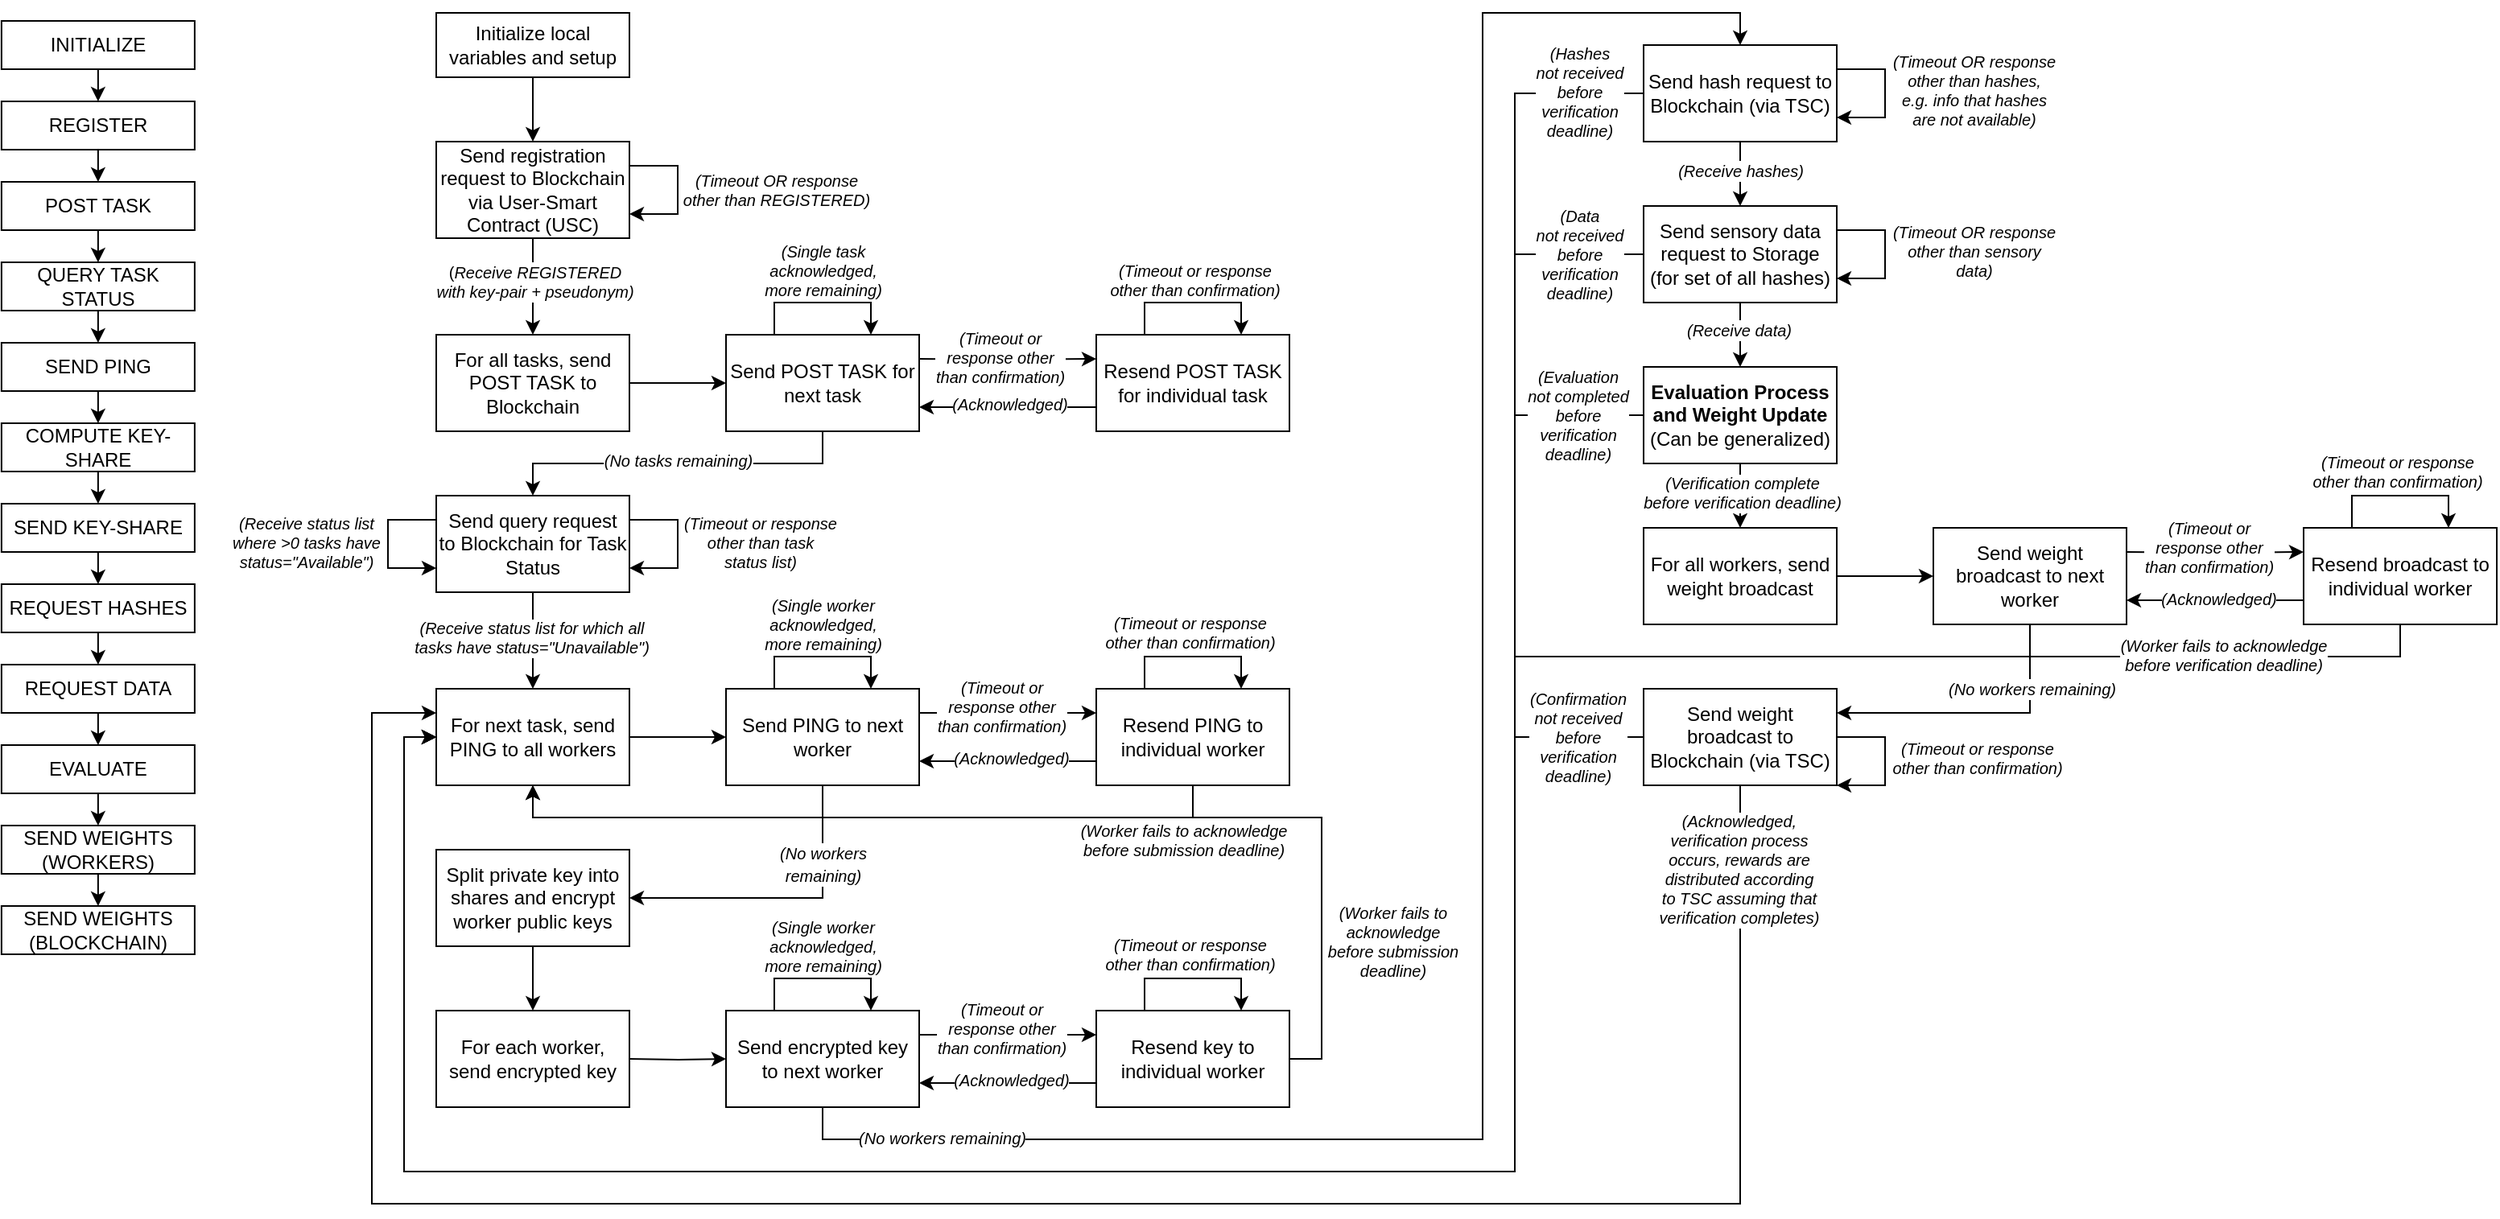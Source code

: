 <mxfile version="23.1.3" type="device">
  <diagram name="Page-1" id="OSj4ofIRMlWWjkcrT2lz">
    <mxGraphModel dx="1366" dy="710" grid="1" gridSize="10" guides="1" tooltips="1" connect="1" arrows="1" fold="1" page="1" pageScale="1" pageWidth="850" pageHeight="1100" math="0" shadow="0">
      <root>
        <mxCell id="0" />
        <mxCell id="1" parent="0" />
        <mxCell id="ZItJcLic4sxObj78y93I-1" value="" style="edgeStyle=orthogonalEdgeStyle;rounded=0;orthogonalLoop=1;jettySize=auto;html=1;" edge="1" parent="1" source="ZItJcLic4sxObj78y93I-2" target="ZItJcLic4sxObj78y93I-5">
          <mxGeometry relative="1" as="geometry" />
        </mxCell>
        <mxCell id="ZItJcLic4sxObj78y93I-2" value="Initialize local variables and setup" style="rounded=0;whiteSpace=wrap;html=1;" vertex="1" parent="1">
          <mxGeometry x="390" y="20" width="120" height="40" as="geometry" />
        </mxCell>
        <mxCell id="ZItJcLic4sxObj78y93I-3" value="" style="edgeStyle=orthogonalEdgeStyle;rounded=0;orthogonalLoop=1;jettySize=auto;html=1;" edge="1" parent="1" source="ZItJcLic4sxObj78y93I-5">
          <mxGeometry relative="1" as="geometry">
            <mxPoint x="450" y="220" as="targetPoint" />
          </mxGeometry>
        </mxCell>
        <mxCell id="ZItJcLic4sxObj78y93I-4" value="&lt;div&gt;&lt;font style=&quot;font-size: 10px;&quot;&gt;(&lt;i&gt;Receive REGISTERED&lt;br&gt;&lt;/i&gt;&lt;/font&gt;&lt;/div&gt;&lt;div style=&quot;font-size: 10px;&quot;&gt;&lt;font style=&quot;font-size: 10px;&quot;&gt;&lt;i&gt;with key-pair + pseudonym)&lt;/i&gt;&lt;/font&gt;&lt;/div&gt;" style="edgeLabel;html=1;align=center;verticalAlign=middle;resizable=0;points=[];" vertex="1" connectable="0" parent="ZItJcLic4sxObj78y93I-3">
          <mxGeometry x="0.15" y="-1" relative="1" as="geometry">
            <mxPoint x="1" y="-8" as="offset" />
          </mxGeometry>
        </mxCell>
        <mxCell id="ZItJcLic4sxObj78y93I-5" value="Send registration request to Blockchain via User-Smart Contract (USC)" style="rounded=0;whiteSpace=wrap;html=1;" vertex="1" parent="1">
          <mxGeometry x="390" y="100" width="120" height="60" as="geometry" />
        </mxCell>
        <mxCell id="ZItJcLic4sxObj78y93I-6" style="edgeStyle=orthogonalEdgeStyle;rounded=0;orthogonalLoop=1;jettySize=auto;html=1;exitX=1;exitY=0.25;exitDx=0;exitDy=0;entryX=1;entryY=0.75;entryDx=0;entryDy=0;" edge="1" parent="1" source="ZItJcLic4sxObj78y93I-5" target="ZItJcLic4sxObj78y93I-5">
          <mxGeometry relative="1" as="geometry">
            <Array as="points">
              <mxPoint x="540" y="115" />
              <mxPoint x="540" y="145" />
            </Array>
          </mxGeometry>
        </mxCell>
        <mxCell id="ZItJcLic4sxObj78y93I-7" value="&lt;div style=&quot;font-size: 10px;&quot;&gt;&lt;font style=&quot;font-size: 10px;&quot;&gt;&lt;i&gt;(Timeout OR response &lt;br&gt;&lt;/i&gt;&lt;/font&gt;&lt;/div&gt;&lt;div style=&quot;font-size: 10px;&quot;&gt;&lt;font style=&quot;font-size: 10px;&quot;&gt;&lt;i&gt;other than REGISTERED)&lt;br&gt;&lt;/i&gt;&lt;/font&gt;&lt;/div&gt;" style="edgeLabel;html=1;align=center;verticalAlign=middle;resizable=0;points=[];" vertex="1" connectable="0" parent="ZItJcLic4sxObj78y93I-6">
          <mxGeometry x="-0.011" y="1" relative="1" as="geometry">
            <mxPoint x="60" as="offset" />
          </mxGeometry>
        </mxCell>
        <mxCell id="ZItJcLic4sxObj78y93I-108" style="edgeStyle=orthogonalEdgeStyle;rounded=0;orthogonalLoop=1;jettySize=auto;html=1;exitX=1;exitY=0.5;exitDx=0;exitDy=0;entryX=0;entryY=0.5;entryDx=0;entryDy=0;" edge="1" parent="1" source="ZItJcLic4sxObj78y93I-8" target="ZItJcLic4sxObj78y93I-105">
          <mxGeometry relative="1" as="geometry" />
        </mxCell>
        <mxCell id="ZItJcLic4sxObj78y93I-8" value="For all tasks, send POST TASK to Blockchain" style="rounded=0;whiteSpace=wrap;html=1;" vertex="1" parent="1">
          <mxGeometry x="390" y="220" width="120" height="60" as="geometry" />
        </mxCell>
        <mxCell id="ZItJcLic4sxObj78y93I-34" style="edgeStyle=orthogonalEdgeStyle;rounded=0;orthogonalLoop=1;jettySize=auto;html=1;exitX=0.5;exitY=1;exitDx=0;exitDy=0;entryX=0.5;entryY=0;entryDx=0;entryDy=0;" edge="1" parent="1" source="ZItJcLic4sxObj78y93I-11" target="ZItJcLic4sxObj78y93I-31">
          <mxGeometry relative="1" as="geometry" />
        </mxCell>
        <mxCell id="ZItJcLic4sxObj78y93I-35" value="&lt;div style=&quot;font-size: 10px;&quot;&gt;&lt;font style=&quot;font-size: 10px;&quot;&gt;&lt;i&gt;(Receive status list for which all&lt;/i&gt;&lt;/font&gt;&lt;/div&gt;&lt;div style=&quot;font-size: 10px;&quot;&gt;&lt;font style=&quot;font-size: 10px;&quot;&gt;&lt;i&gt;tasks have status=&quot;Unavailable&quot;)&lt;br&gt;&lt;/i&gt;&lt;/font&gt;&lt;/div&gt;" style="edgeLabel;html=1;align=center;verticalAlign=middle;resizable=0;points=[];" vertex="1" connectable="0" parent="ZItJcLic4sxObj78y93I-34">
          <mxGeometry x="-0.026" y="-1" relative="1" as="geometry">
            <mxPoint y="-1" as="offset" />
          </mxGeometry>
        </mxCell>
        <mxCell id="ZItJcLic4sxObj78y93I-11" value="Send query request to Blockchain for Task Status" style="rounded=0;whiteSpace=wrap;html=1;" vertex="1" parent="1">
          <mxGeometry x="390" y="320" width="120" height="60" as="geometry" />
        </mxCell>
        <mxCell id="ZItJcLic4sxObj78y93I-26" style="edgeStyle=orthogonalEdgeStyle;rounded=0;orthogonalLoop=1;jettySize=auto;html=1;exitX=1;exitY=0.25;exitDx=0;exitDy=0;entryX=1;entryY=0.75;entryDx=0;entryDy=0;" edge="1" parent="1" source="ZItJcLic4sxObj78y93I-11" target="ZItJcLic4sxObj78y93I-11">
          <mxGeometry relative="1" as="geometry">
            <Array as="points">
              <mxPoint x="540" y="335" />
              <mxPoint x="540" y="365" />
            </Array>
          </mxGeometry>
        </mxCell>
        <mxCell id="ZItJcLic4sxObj78y93I-27" value="&lt;div style=&quot;font-size: 10px;&quot;&gt;&lt;font style=&quot;font-size: 10px;&quot;&gt;&lt;i&gt;(Timeout or response&lt;/i&gt;&lt;/font&gt;&lt;/div&gt;&lt;div style=&quot;font-size: 10px;&quot;&gt;&lt;font style=&quot;font-size: 10px;&quot;&gt;&lt;i&gt;other than task&lt;/i&gt;&lt;/font&gt;&lt;/div&gt;&lt;div style=&quot;font-size: 10px;&quot;&gt;&lt;font style=&quot;font-size: 10px;&quot;&gt;&lt;i&gt;status list)&lt;br&gt;&lt;/i&gt;&lt;/font&gt;&lt;/div&gt;" style="edgeLabel;html=1;align=center;verticalAlign=middle;resizable=0;points=[];" vertex="1" connectable="0" parent="ZItJcLic4sxObj78y93I-26">
          <mxGeometry x="-0.022" y="1" relative="1" as="geometry">
            <mxPoint x="50" as="offset" />
          </mxGeometry>
        </mxCell>
        <mxCell id="ZItJcLic4sxObj78y93I-28" style="edgeStyle=orthogonalEdgeStyle;rounded=0;orthogonalLoop=1;jettySize=auto;html=1;exitX=0;exitY=0.5;exitDx=0;exitDy=0;entryX=0;entryY=1;entryDx=0;entryDy=0;" edge="1" parent="1">
          <mxGeometry relative="1" as="geometry">
            <mxPoint x="390" y="335" as="sourcePoint" />
            <mxPoint x="390" y="365" as="targetPoint" />
            <Array as="points">
              <mxPoint x="360" y="335" />
              <mxPoint x="360" y="365" />
            </Array>
          </mxGeometry>
        </mxCell>
        <mxCell id="ZItJcLic4sxObj78y93I-29" value="&lt;div style=&quot;font-size: 10px;&quot;&gt;&lt;font style=&quot;font-size: 10px;&quot;&gt;&lt;i&gt;(Receive status list&lt;br&gt;&lt;/i&gt;&lt;/font&gt;&lt;/div&gt;&lt;div style=&quot;font-size: 10px;&quot;&gt;&lt;font style=&quot;font-size: 10px;&quot;&gt;&lt;i&gt;where &amp;gt;0 tasks have&lt;br&gt;&lt;/i&gt;&lt;/font&gt;&lt;/div&gt;&lt;div style=&quot;font-size: 10px;&quot;&gt;&lt;font style=&quot;font-size: 10px;&quot;&gt;&lt;i&gt;status=&quot;Available&quot;)&lt;br&gt;&lt;/i&gt;&lt;/font&gt;&lt;/div&gt;" style="edgeLabel;html=1;align=center;verticalAlign=middle;resizable=0;points=[];" vertex="1" connectable="0" parent="ZItJcLic4sxObj78y93I-28">
          <mxGeometry x="-0.036" y="-1" relative="1" as="geometry">
            <mxPoint x="-50" as="offset" />
          </mxGeometry>
        </mxCell>
        <mxCell id="ZItJcLic4sxObj78y93I-70" style="edgeStyle=orthogonalEdgeStyle;rounded=0;orthogonalLoop=1;jettySize=auto;html=1;exitX=1;exitY=0.5;exitDx=0;exitDy=0;entryX=0;entryY=0.5;entryDx=0;entryDy=0;" edge="1" parent="1" source="ZItJcLic4sxObj78y93I-31" target="ZItJcLic4sxObj78y93I-41">
          <mxGeometry relative="1" as="geometry" />
        </mxCell>
        <mxCell id="ZItJcLic4sxObj78y93I-31" value="For next task, send PING to all workers" style="rounded=0;whiteSpace=wrap;html=1;" vertex="1" parent="1">
          <mxGeometry x="390" y="440" width="120" height="60" as="geometry" />
        </mxCell>
        <mxCell id="ZItJcLic4sxObj78y93I-56" style="edgeStyle=orthogonalEdgeStyle;rounded=0;orthogonalLoop=1;jettySize=auto;html=1;exitX=1;exitY=0.25;exitDx=0;exitDy=0;entryX=0;entryY=0.25;entryDx=0;entryDy=0;" edge="1" parent="1" source="ZItJcLic4sxObj78y93I-41" target="ZItJcLic4sxObj78y93I-55">
          <mxGeometry relative="1" as="geometry" />
        </mxCell>
        <mxCell id="ZItJcLic4sxObj78y93I-58" value="&lt;div style=&quot;font-size: 10px;&quot;&gt;&lt;font style=&quot;font-size: 10px;&quot;&gt;&lt;i&gt;(Timeout or &lt;br&gt;&lt;/i&gt;&lt;/font&gt;&lt;/div&gt;&lt;div style=&quot;font-size: 10px;&quot;&gt;&lt;font style=&quot;font-size: 10px;&quot;&gt;&lt;i&gt;response other&lt;/i&gt;&lt;/font&gt;&lt;/div&gt;&lt;div style=&quot;font-size: 10px;&quot;&gt;&lt;font style=&quot;font-size: 10px;&quot;&gt;&lt;i&gt;than confirmation)&lt;br&gt;&lt;/i&gt;&lt;/font&gt;&lt;/div&gt;" style="edgeLabel;html=1;align=center;verticalAlign=middle;resizable=0;points=[];" vertex="1" connectable="0" parent="ZItJcLic4sxObj78y93I-56">
          <mxGeometry x="-0.211" y="3" relative="1" as="geometry">
            <mxPoint x="7" y="-1" as="offset" />
          </mxGeometry>
        </mxCell>
        <mxCell id="ZItJcLic4sxObj78y93I-67" style="edgeStyle=orthogonalEdgeStyle;rounded=0;orthogonalLoop=1;jettySize=auto;html=1;exitX=0.5;exitY=1;exitDx=0;exitDy=0;entryX=1;entryY=0.5;entryDx=0;entryDy=0;" edge="1" parent="1" source="ZItJcLic4sxObj78y93I-41" target="ZItJcLic4sxObj78y93I-47">
          <mxGeometry relative="1" as="geometry" />
        </mxCell>
        <mxCell id="ZItJcLic4sxObj78y93I-68" value="&lt;div&gt;&lt;font style=&quot;font-size: 10px;&quot;&gt;&lt;i&gt;(No workers&lt;/i&gt;&lt;/font&gt;&lt;/div&gt;&lt;div&gt;&lt;font style=&quot;font-size: 10px;&quot;&gt;&lt;i&gt;remaining)&lt;/i&gt;&lt;/font&gt;&lt;/div&gt;" style="edgeLabel;html=1;align=center;verticalAlign=middle;resizable=0;points=[];" vertex="1" connectable="0" parent="ZItJcLic4sxObj78y93I-67">
          <mxGeometry x="-0.672" y="1" relative="1" as="geometry">
            <mxPoint x="-1" y="18" as="offset" />
          </mxGeometry>
        </mxCell>
        <mxCell id="ZItJcLic4sxObj78y93I-41" value="&lt;div&gt;Send PING to next worker&lt;br&gt;&lt;/div&gt;" style="rounded=0;whiteSpace=wrap;html=1;" vertex="1" parent="1">
          <mxGeometry x="570" y="440" width="120" height="60" as="geometry" />
        </mxCell>
        <mxCell id="ZItJcLic4sxObj78y93I-76" style="edgeStyle=orthogonalEdgeStyle;rounded=0;orthogonalLoop=1;jettySize=auto;html=1;exitX=0.5;exitY=1;exitDx=0;exitDy=0;entryX=0.5;entryY=0;entryDx=0;entryDy=0;" edge="1" parent="1" source="ZItJcLic4sxObj78y93I-47" target="ZItJcLic4sxObj78y93I-75">
          <mxGeometry relative="1" as="geometry" />
        </mxCell>
        <mxCell id="ZItJcLic4sxObj78y93I-47" value="Split private key into shares and encrypt worker public keys" style="rounded=0;whiteSpace=wrap;html=1;" vertex="1" parent="1">
          <mxGeometry x="390" y="540" width="120" height="60" as="geometry" />
        </mxCell>
        <mxCell id="ZItJcLic4sxObj78y93I-59" style="edgeStyle=orthogonalEdgeStyle;rounded=0;orthogonalLoop=1;jettySize=auto;html=1;exitX=0;exitY=0.75;exitDx=0;exitDy=0;entryX=1;entryY=0.75;entryDx=0;entryDy=0;" edge="1" parent="1" source="ZItJcLic4sxObj78y93I-55" target="ZItJcLic4sxObj78y93I-41">
          <mxGeometry relative="1" as="geometry" />
        </mxCell>
        <mxCell id="ZItJcLic4sxObj78y93I-60" value="&lt;font style=&quot;font-size: 10px;&quot;&gt;&lt;i&gt;(Acknowledged)&lt;/i&gt;&lt;/font&gt;" style="edgeLabel;html=1;align=center;verticalAlign=middle;resizable=0;points=[];" vertex="1" connectable="0" parent="ZItJcLic4sxObj78y93I-59">
          <mxGeometry x="0.209" y="3" relative="1" as="geometry">
            <mxPoint x="13" y="-5" as="offset" />
          </mxGeometry>
        </mxCell>
        <mxCell id="ZItJcLic4sxObj78y93I-66" style="edgeStyle=orthogonalEdgeStyle;rounded=0;orthogonalLoop=1;jettySize=auto;html=1;exitX=0.5;exitY=1;exitDx=0;exitDy=0;entryX=0.5;entryY=1;entryDx=0;entryDy=0;" edge="1" parent="1" source="ZItJcLic4sxObj78y93I-55" target="ZItJcLic4sxObj78y93I-31">
          <mxGeometry relative="1" as="geometry">
            <Array as="points">
              <mxPoint x="860" y="520" />
              <mxPoint x="450" y="520" />
            </Array>
          </mxGeometry>
        </mxCell>
        <mxCell id="ZItJcLic4sxObj78y93I-69" value="&lt;div style=&quot;font-size: 10px;&quot;&gt;&lt;font style=&quot;font-size: 10px;&quot;&gt;&lt;i&gt;(Worker fails to acknowledge&lt;/i&gt;&lt;/font&gt;&lt;/div&gt;&lt;div style=&quot;font-size: 10px;&quot;&gt;&lt;font style=&quot;font-size: 10px;&quot;&gt;&lt;i&gt;before submission deadline)&lt;br&gt;&lt;/i&gt;&lt;/font&gt;&lt;/div&gt;" style="edgeLabel;html=1;align=center;verticalAlign=middle;resizable=0;points=[];" vertex="1" connectable="0" parent="ZItJcLic4sxObj78y93I-66">
          <mxGeometry x="-0.736" relative="1" as="geometry">
            <mxPoint x="33" y="14" as="offset" />
          </mxGeometry>
        </mxCell>
        <mxCell id="ZItJcLic4sxObj78y93I-55" value="&lt;div&gt;Resend PING to individual worker&lt;br&gt;&lt;/div&gt;" style="rounded=0;whiteSpace=wrap;html=1;" vertex="1" parent="1">
          <mxGeometry x="800" y="440" width="120" height="60" as="geometry" />
        </mxCell>
        <mxCell id="ZItJcLic4sxObj78y93I-62" style="edgeStyle=orthogonalEdgeStyle;rounded=0;orthogonalLoop=1;jettySize=auto;html=1;exitX=0.25;exitY=0;exitDx=0;exitDy=0;entryX=0.75;entryY=0;entryDx=0;entryDy=0;" edge="1" parent="1" source="ZItJcLic4sxObj78y93I-55" target="ZItJcLic4sxObj78y93I-55">
          <mxGeometry relative="1" as="geometry">
            <Array as="points">
              <mxPoint x="860" y="420" />
              <mxPoint x="920" y="420" />
            </Array>
          </mxGeometry>
        </mxCell>
        <mxCell id="ZItJcLic4sxObj78y93I-63" value="&lt;div style=&quot;font-size: 10px;&quot;&gt;&lt;font style=&quot;font-size: 10px;&quot;&gt;&lt;i&gt;(Timeout or response&lt;/i&gt;&lt;/font&gt;&lt;/div&gt;&lt;div style=&quot;font-size: 10px;&quot;&gt;&lt;font style=&quot;font-size: 10px;&quot;&gt;&lt;i&gt;other than confirmation)&lt;br&gt;&lt;/i&gt;&lt;/font&gt;&lt;/div&gt;" style="edgeLabel;html=1;align=center;verticalAlign=middle;resizable=0;points=[];" vertex="1" connectable="0" parent="ZItJcLic4sxObj78y93I-62">
          <mxGeometry x="0.08" y="2" relative="1" as="geometry">
            <mxPoint x="-6" y="-13" as="offset" />
          </mxGeometry>
        </mxCell>
        <mxCell id="ZItJcLic4sxObj78y93I-71" style="edgeStyle=orthogonalEdgeStyle;rounded=0;orthogonalLoop=1;jettySize=auto;html=1;exitX=0.25;exitY=0;exitDx=0;exitDy=0;entryX=0.75;entryY=0;entryDx=0;entryDy=0;" edge="1" parent="1" source="ZItJcLic4sxObj78y93I-41" target="ZItJcLic4sxObj78y93I-41">
          <mxGeometry relative="1" as="geometry">
            <Array as="points">
              <mxPoint x="600" y="420" />
              <mxPoint x="660" y="420" />
            </Array>
          </mxGeometry>
        </mxCell>
        <mxCell id="ZItJcLic4sxObj78y93I-74" value="&lt;div style=&quot;font-size: 10px;&quot;&gt;&lt;font style=&quot;font-size: 10px;&quot;&gt;&lt;i&gt;(Single worker&lt;/i&gt;&lt;/font&gt;&lt;/div&gt;&lt;div style=&quot;font-size: 10px;&quot;&gt;&lt;font style=&quot;font-size: 10px;&quot;&gt;&lt;i&gt;acknowledged,&lt;/i&gt;&lt;/font&gt;&lt;/div&gt;&lt;div style=&quot;font-size: 10px;&quot;&gt;&lt;font style=&quot;font-size: 10px;&quot;&gt;&lt;i&gt;more remaining)&lt;br&gt;&lt;/i&gt;&lt;/font&gt;&lt;/div&gt;" style="edgeLabel;html=1;align=center;verticalAlign=middle;resizable=0;points=[];" vertex="1" connectable="0" parent="ZItJcLic4sxObj78y93I-71">
          <mxGeometry x="0.002" y="1" relative="1" as="geometry">
            <mxPoint y="-19" as="offset" />
          </mxGeometry>
        </mxCell>
        <mxCell id="ZItJcLic4sxObj78y93I-75" value="For each worker, send encrypted key" style="rounded=0;whiteSpace=wrap;html=1;" vertex="1" parent="1">
          <mxGeometry x="390" y="640" width="120" height="60" as="geometry" />
        </mxCell>
        <mxCell id="ZItJcLic4sxObj78y93I-77" style="edgeStyle=orthogonalEdgeStyle;rounded=0;orthogonalLoop=1;jettySize=auto;html=1;exitX=1;exitY=0.5;exitDx=0;exitDy=0;entryX=0;entryY=0.5;entryDx=0;entryDy=0;" edge="1" parent="1" target="ZItJcLic4sxObj78y93I-80">
          <mxGeometry relative="1" as="geometry">
            <mxPoint x="510" y="670" as="sourcePoint" />
          </mxGeometry>
        </mxCell>
        <mxCell id="ZItJcLic4sxObj78y93I-78" style="edgeStyle=orthogonalEdgeStyle;rounded=0;orthogonalLoop=1;jettySize=auto;html=1;exitX=1;exitY=0.25;exitDx=0;exitDy=0;entryX=0;entryY=0.25;entryDx=0;entryDy=0;" edge="1" parent="1" source="ZItJcLic4sxObj78y93I-80" target="ZItJcLic4sxObj78y93I-85">
          <mxGeometry relative="1" as="geometry" />
        </mxCell>
        <mxCell id="ZItJcLic4sxObj78y93I-79" value="&lt;div style=&quot;font-size: 10px;&quot;&gt;&lt;font style=&quot;font-size: 10px;&quot;&gt;&lt;i&gt;(Timeout or &lt;br&gt;&lt;/i&gt;&lt;/font&gt;&lt;/div&gt;&lt;div style=&quot;font-size: 10px;&quot;&gt;&lt;font style=&quot;font-size: 10px;&quot;&gt;&lt;i&gt;response other&lt;/i&gt;&lt;/font&gt;&lt;/div&gt;&lt;div style=&quot;font-size: 10px;&quot;&gt;&lt;font style=&quot;font-size: 10px;&quot;&gt;&lt;i&gt;than confirmation)&lt;br&gt;&lt;/i&gt;&lt;/font&gt;&lt;/div&gt;" style="edgeLabel;html=1;align=center;verticalAlign=middle;resizable=0;points=[];" vertex="1" connectable="0" parent="ZItJcLic4sxObj78y93I-78">
          <mxGeometry x="-0.211" y="3" relative="1" as="geometry">
            <mxPoint x="7" y="-1" as="offset" />
          </mxGeometry>
        </mxCell>
        <mxCell id="ZItJcLic4sxObj78y93I-94" style="edgeStyle=orthogonalEdgeStyle;rounded=0;orthogonalLoop=1;jettySize=auto;html=1;exitX=0.5;exitY=1;exitDx=0;exitDy=0;entryX=0.5;entryY=0;entryDx=0;entryDy=0;" edge="1" parent="1" source="ZItJcLic4sxObj78y93I-80" target="ZItJcLic4sxObj78y93I-93">
          <mxGeometry relative="1" as="geometry">
            <Array as="points">
              <mxPoint x="630" y="720" />
              <mxPoint x="1040" y="720" />
              <mxPoint x="1040" y="20" />
            </Array>
          </mxGeometry>
        </mxCell>
        <mxCell id="ZItJcLic4sxObj78y93I-111" value="&lt;div style=&quot;font-size: 10px;&quot;&gt;&lt;font style=&quot;font-size: 10px;&quot;&gt;&lt;i&gt;(No workers remaining)&lt;br&gt;&lt;/i&gt;&lt;/font&gt;&lt;/div&gt;" style="edgeLabel;html=1;align=center;verticalAlign=middle;resizable=0;points=[];" vertex="1" connectable="0" parent="ZItJcLic4sxObj78y93I-94">
          <mxGeometry x="-0.909" y="-3" relative="1" as="geometry">
            <mxPoint x="34" y="-4" as="offset" />
          </mxGeometry>
        </mxCell>
        <mxCell id="ZItJcLic4sxObj78y93I-80" value="&lt;div&gt;Send encrypted key to next worker&lt;br&gt;&lt;/div&gt;" style="rounded=0;whiteSpace=wrap;html=1;" vertex="1" parent="1">
          <mxGeometry x="570" y="640" width="120" height="60" as="geometry" />
        </mxCell>
        <mxCell id="ZItJcLic4sxObj78y93I-90" style="edgeStyle=orthogonalEdgeStyle;rounded=0;orthogonalLoop=1;jettySize=auto;html=1;exitX=1;exitY=0.5;exitDx=0;exitDy=0;entryX=0.5;entryY=1;entryDx=0;entryDy=0;" edge="1" parent="1" source="ZItJcLic4sxObj78y93I-85" target="ZItJcLic4sxObj78y93I-31">
          <mxGeometry relative="1" as="geometry">
            <Array as="points">
              <mxPoint x="940" y="670" />
              <mxPoint x="940" y="520" />
              <mxPoint x="450" y="520" />
            </Array>
          </mxGeometry>
        </mxCell>
        <mxCell id="ZItJcLic4sxObj78y93I-81" style="edgeStyle=orthogonalEdgeStyle;rounded=0;orthogonalLoop=1;jettySize=auto;html=1;exitX=0;exitY=0.75;exitDx=0;exitDy=0;entryX=1;entryY=0.75;entryDx=0;entryDy=0;" edge="1" parent="1" source="ZItJcLic4sxObj78y93I-85" target="ZItJcLic4sxObj78y93I-80">
          <mxGeometry relative="1" as="geometry" />
        </mxCell>
        <mxCell id="ZItJcLic4sxObj78y93I-82" value="&lt;font style=&quot;font-size: 10px;&quot;&gt;&lt;i&gt;(Acknowledged)&lt;/i&gt;&lt;/font&gt;" style="edgeLabel;html=1;align=center;verticalAlign=middle;resizable=0;points=[];" vertex="1" connectable="0" parent="ZItJcLic4sxObj78y93I-81">
          <mxGeometry x="0.209" y="3" relative="1" as="geometry">
            <mxPoint x="13" y="-5" as="offset" />
          </mxGeometry>
        </mxCell>
        <mxCell id="ZItJcLic4sxObj78y93I-85" value="&lt;div&gt;Resend key to individual worker&lt;br&gt;&lt;/div&gt;" style="rounded=0;whiteSpace=wrap;html=1;" vertex="1" parent="1">
          <mxGeometry x="800" y="640" width="120" height="60" as="geometry" />
        </mxCell>
        <mxCell id="ZItJcLic4sxObj78y93I-86" style="edgeStyle=orthogonalEdgeStyle;rounded=0;orthogonalLoop=1;jettySize=auto;html=1;exitX=0.25;exitY=0;exitDx=0;exitDy=0;entryX=0.75;entryY=0;entryDx=0;entryDy=0;" edge="1" parent="1" source="ZItJcLic4sxObj78y93I-85" target="ZItJcLic4sxObj78y93I-85">
          <mxGeometry relative="1" as="geometry">
            <Array as="points">
              <mxPoint x="860" y="620" />
              <mxPoint x="920" y="620" />
            </Array>
          </mxGeometry>
        </mxCell>
        <mxCell id="ZItJcLic4sxObj78y93I-87" value="&lt;div style=&quot;font-size: 10px;&quot;&gt;&lt;font style=&quot;font-size: 10px;&quot;&gt;&lt;i&gt;(Timeout or response&lt;/i&gt;&lt;/font&gt;&lt;/div&gt;&lt;div style=&quot;font-size: 10px;&quot;&gt;&lt;font style=&quot;font-size: 10px;&quot;&gt;&lt;i&gt;other than confirmation)&lt;br&gt;&lt;/i&gt;&lt;/font&gt;&lt;/div&gt;" style="edgeLabel;html=1;align=center;verticalAlign=middle;resizable=0;points=[];" vertex="1" connectable="0" parent="ZItJcLic4sxObj78y93I-86">
          <mxGeometry x="0.08" y="2" relative="1" as="geometry">
            <mxPoint x="-6" y="-13" as="offset" />
          </mxGeometry>
        </mxCell>
        <mxCell id="ZItJcLic4sxObj78y93I-88" style="edgeStyle=orthogonalEdgeStyle;rounded=0;orthogonalLoop=1;jettySize=auto;html=1;exitX=0.25;exitY=0;exitDx=0;exitDy=0;entryX=0.75;entryY=0;entryDx=0;entryDy=0;" edge="1" parent="1" source="ZItJcLic4sxObj78y93I-80" target="ZItJcLic4sxObj78y93I-80">
          <mxGeometry relative="1" as="geometry">
            <Array as="points">
              <mxPoint x="600" y="620" />
              <mxPoint x="660" y="620" />
            </Array>
          </mxGeometry>
        </mxCell>
        <mxCell id="ZItJcLic4sxObj78y93I-89" value="&lt;div style=&quot;font-size: 10px;&quot;&gt;&lt;font style=&quot;font-size: 10px;&quot;&gt;&lt;i&gt;(Single worker&lt;/i&gt;&lt;/font&gt;&lt;/div&gt;&lt;div style=&quot;font-size: 10px;&quot;&gt;&lt;font style=&quot;font-size: 10px;&quot;&gt;&lt;i&gt;acknowledged,&lt;/i&gt;&lt;/font&gt;&lt;/div&gt;&lt;div style=&quot;font-size: 10px;&quot;&gt;&lt;font style=&quot;font-size: 10px;&quot;&gt;&lt;i&gt;more remaining)&lt;br&gt;&lt;/i&gt;&lt;/font&gt;&lt;/div&gt;" style="edgeLabel;html=1;align=center;verticalAlign=middle;resizable=0;points=[];" vertex="1" connectable="0" parent="ZItJcLic4sxObj78y93I-88">
          <mxGeometry x="0.002" y="1" relative="1" as="geometry">
            <mxPoint y="-19" as="offset" />
          </mxGeometry>
        </mxCell>
        <mxCell id="ZItJcLic4sxObj78y93I-91" value="&lt;div style=&quot;font-size: 10px;&quot;&gt;&lt;font style=&quot;font-size: 10px;&quot;&gt;&lt;i&gt;(Worker fails to &lt;br&gt;&lt;/i&gt;&lt;/font&gt;&lt;/div&gt;&lt;div style=&quot;font-size: 10px;&quot;&gt;&lt;font style=&quot;font-size: 10px;&quot;&gt;&lt;i&gt;acknowledge&lt;/i&gt;&lt;/font&gt;&lt;/div&gt;&lt;div style=&quot;font-size: 10px;&quot;&gt;&lt;font style=&quot;font-size: 10px;&quot;&gt;&lt;i&gt;before submission &lt;br&gt;&lt;/i&gt;&lt;/font&gt;&lt;/div&gt;&lt;div style=&quot;font-size: 10px;&quot;&gt;&lt;font style=&quot;font-size: 10px;&quot;&gt;&lt;i&gt;deadline)&lt;br&gt;&lt;/i&gt;&lt;/font&gt;&lt;/div&gt;" style="edgeLabel;html=1;align=center;verticalAlign=middle;resizable=0;points=[];" vertex="1" connectable="0" parent="1">
          <mxGeometry x="983.999" y="597" as="geometry" />
        </mxCell>
        <mxCell id="ZItJcLic4sxObj78y93I-112" style="edgeStyle=orthogonalEdgeStyle;rounded=0;orthogonalLoop=1;jettySize=auto;html=1;exitX=0.5;exitY=1;exitDx=0;exitDy=0;entryX=0.5;entryY=0;entryDx=0;entryDy=0;" edge="1" parent="1" source="ZItJcLic4sxObj78y93I-93" target="ZItJcLic4sxObj78y93I-97">
          <mxGeometry relative="1" as="geometry" />
        </mxCell>
        <mxCell id="ZItJcLic4sxObj78y93I-141" value="&lt;font style=&quot;font-size: 10px;&quot;&gt;&lt;i&gt;(Receive hashes)&lt;br&gt;&lt;/i&gt;&lt;/font&gt;" style="edgeLabel;html=1;align=center;verticalAlign=middle;resizable=0;points=[];" vertex="1" connectable="0" parent="ZItJcLic4sxObj78y93I-112">
          <mxGeometry x="-0.117" relative="1" as="geometry">
            <mxPoint as="offset" />
          </mxGeometry>
        </mxCell>
        <mxCell id="ZItJcLic4sxObj78y93I-139" style="edgeStyle=orthogonalEdgeStyle;rounded=0;orthogonalLoop=1;jettySize=auto;html=1;exitX=0;exitY=0.5;exitDx=0;exitDy=0;entryX=0;entryY=0.5;entryDx=0;entryDy=0;" edge="1" parent="1" source="ZItJcLic4sxObj78y93I-93" target="ZItJcLic4sxObj78y93I-31">
          <mxGeometry relative="1" as="geometry">
            <Array as="points">
              <mxPoint x="1060" y="70" />
              <mxPoint x="1060" y="740" />
              <mxPoint x="370" y="740" />
              <mxPoint x="370" y="470" />
            </Array>
          </mxGeometry>
        </mxCell>
        <mxCell id="ZItJcLic4sxObj78y93I-140" value="&lt;div style=&quot;font-size: 10px;&quot;&gt;&lt;font style=&quot;font-size: 10px;&quot;&gt;&lt;i&gt;(Hashes&lt;/i&gt;&lt;/font&gt;&lt;/div&gt;&lt;div style=&quot;font-size: 10px;&quot;&gt;&lt;font style=&quot;font-size: 10px;&quot;&gt;&lt;i&gt;not received&lt;/i&gt;&lt;/font&gt;&lt;/div&gt;&lt;div style=&quot;font-size: 10px;&quot;&gt;&lt;font style=&quot;font-size: 10px;&quot;&gt;&lt;i&gt;before&lt;/i&gt;&lt;/font&gt;&lt;/div&gt;&lt;div style=&quot;font-size: 10px;&quot;&gt;&lt;font style=&quot;font-size: 10px;&quot;&gt;&lt;i&gt;verification&lt;br&gt;&lt;/i&gt;&lt;/font&gt;&lt;/div&gt;&lt;div style=&quot;font-size: 10px;&quot;&gt;&lt;font style=&quot;font-size: 10px;&quot;&gt;&lt;i&gt;deadline)&lt;br&gt;&lt;/i&gt;&lt;/font&gt;&lt;/div&gt;" style="edgeLabel;html=1;align=center;verticalAlign=middle;resizable=0;points=[];" vertex="1" connectable="0" parent="ZItJcLic4sxObj78y93I-139">
          <mxGeometry x="-0.954" y="-1" relative="1" as="geometry">
            <mxPoint as="offset" />
          </mxGeometry>
        </mxCell>
        <mxCell id="ZItJcLic4sxObj78y93I-93" value="Send hash request to Blockchain (via TSC)" style="rounded=0;whiteSpace=wrap;html=1;" vertex="1" parent="1">
          <mxGeometry x="1140" y="40" width="120" height="60" as="geometry" />
        </mxCell>
        <mxCell id="ZItJcLic4sxObj78y93I-95" style="edgeStyle=orthogonalEdgeStyle;rounded=0;orthogonalLoop=1;jettySize=auto;html=1;exitX=1;exitY=0.25;exitDx=0;exitDy=0;entryX=1;entryY=0.75;entryDx=0;entryDy=0;" edge="1" parent="1">
          <mxGeometry relative="1" as="geometry">
            <Array as="points">
              <mxPoint x="1290" y="55" />
              <mxPoint x="1290" y="85" />
            </Array>
            <mxPoint x="1260" y="55" as="sourcePoint" />
            <mxPoint x="1260" y="85" as="targetPoint" />
          </mxGeometry>
        </mxCell>
        <mxCell id="ZItJcLic4sxObj78y93I-96" value="&lt;div style=&quot;font-size: 10px;&quot;&gt;&lt;font style=&quot;font-size: 10px;&quot;&gt;&lt;i&gt;(Timeout OR response &lt;br&gt;&lt;/i&gt;&lt;/font&gt;&lt;/div&gt;&lt;div style=&quot;font-size: 10px;&quot;&gt;&lt;font style=&quot;font-size: 10px;&quot;&gt;&lt;i&gt;other than hashes,&lt;/i&gt;&lt;/font&gt;&lt;/div&gt;&lt;div style=&quot;font-size: 10px;&quot;&gt;&lt;font style=&quot;font-size: 10px;&quot;&gt;&lt;i&gt;e.g. info that hashes&lt;/i&gt;&lt;/font&gt;&lt;/div&gt;&lt;div style=&quot;font-size: 10px;&quot;&gt;&lt;font style=&quot;font-size: 10px;&quot;&gt;&lt;i&gt;are not available)&lt;br&gt;&lt;/i&gt;&lt;/font&gt;&lt;/div&gt;" style="edgeLabel;html=1;align=center;verticalAlign=middle;resizable=0;points=[];" vertex="1" connectable="0" parent="ZItJcLic4sxObj78y93I-95">
          <mxGeometry x="-0.072" y="1" relative="1" as="geometry">
            <mxPoint x="54" y="1" as="offset" />
          </mxGeometry>
        </mxCell>
        <mxCell id="ZItJcLic4sxObj78y93I-116" style="edgeStyle=orthogonalEdgeStyle;rounded=0;orthogonalLoop=1;jettySize=auto;html=1;exitX=0.5;exitY=1;exitDx=0;exitDy=0;entryX=0.5;entryY=0;entryDx=0;entryDy=0;" edge="1" parent="1" source="ZItJcLic4sxObj78y93I-97" target="ZItJcLic4sxObj78y93I-115">
          <mxGeometry relative="1" as="geometry" />
        </mxCell>
        <mxCell id="ZItJcLic4sxObj78y93I-117" value="&lt;font style=&quot;font-size: 10px;&quot;&gt;&lt;i&gt;(Receive data)&lt;br&gt;&lt;/i&gt;&lt;/font&gt;" style="edgeLabel;html=1;align=center;verticalAlign=middle;resizable=0;points=[];" vertex="1" connectable="0" parent="ZItJcLic4sxObj78y93I-116">
          <mxGeometry x="-0.173" y="-1" relative="1" as="geometry">
            <mxPoint as="offset" />
          </mxGeometry>
        </mxCell>
        <mxCell id="ZItJcLic4sxObj78y93I-142" style="edgeStyle=orthogonalEdgeStyle;rounded=0;orthogonalLoop=1;jettySize=auto;html=1;exitX=0;exitY=0.5;exitDx=0;exitDy=0;entryX=0;entryY=0.5;entryDx=0;entryDy=0;" edge="1" parent="1" source="ZItJcLic4sxObj78y93I-97" target="ZItJcLic4sxObj78y93I-31">
          <mxGeometry relative="1" as="geometry">
            <mxPoint x="1060" y="280" as="targetPoint" />
            <Array as="points">
              <mxPoint x="1060" y="170" />
              <mxPoint x="1060" y="740" />
              <mxPoint x="370" y="740" />
              <mxPoint x="370" y="470" />
            </Array>
          </mxGeometry>
        </mxCell>
        <mxCell id="ZItJcLic4sxObj78y93I-145" value="&lt;div style=&quot;font-size: 10px;&quot;&gt;&lt;font style=&quot;font-size: 10px;&quot;&gt;&lt;i&gt;(Data&lt;/i&gt;&lt;/font&gt;&lt;/div&gt;&lt;div style=&quot;font-size: 10px;&quot;&gt;&lt;font style=&quot;font-size: 10px;&quot;&gt;&lt;i&gt;not received&lt;/i&gt;&lt;/font&gt;&lt;/div&gt;&lt;div style=&quot;font-size: 10px;&quot;&gt;&lt;font style=&quot;font-size: 10px;&quot;&gt;&lt;i&gt;before&lt;/i&gt;&lt;/font&gt;&lt;/div&gt;&lt;div style=&quot;font-size: 10px;&quot;&gt;&lt;font style=&quot;font-size: 10px;&quot;&gt;&lt;i&gt;verification&lt;br&gt;&lt;/i&gt;&lt;/font&gt;&lt;/div&gt;&lt;div style=&quot;font-size: 10px;&quot;&gt;&lt;font style=&quot;font-size: 10px;&quot;&gt;&lt;i&gt;deadline)&lt;br&gt;&lt;/i&gt;&lt;/font&gt;&lt;/div&gt;" style="edgeLabel;html=1;align=center;verticalAlign=middle;resizable=0;points=[];" vertex="1" connectable="0" parent="ZItJcLic4sxObj78y93I-142">
          <mxGeometry x="-0.943" y="1" relative="1" as="geometry">
            <mxPoint x="6" y="-1" as="offset" />
          </mxGeometry>
        </mxCell>
        <mxCell id="ZItJcLic4sxObj78y93I-97" value="Send sensory data request to Storage (for set of all hashes)" style="rounded=0;whiteSpace=wrap;html=1;" vertex="1" parent="1">
          <mxGeometry x="1140" y="140" width="120" height="60" as="geometry" />
        </mxCell>
        <mxCell id="ZItJcLic4sxObj78y93I-98" style="edgeStyle=orthogonalEdgeStyle;rounded=0;orthogonalLoop=1;jettySize=auto;html=1;exitX=1;exitY=0.25;exitDx=0;exitDy=0;entryX=0;entryY=0.25;entryDx=0;entryDy=0;" edge="1" parent="1" target="ZItJcLic4sxObj78y93I-102">
          <mxGeometry relative="1" as="geometry">
            <mxPoint x="690" y="235" as="sourcePoint" />
          </mxGeometry>
        </mxCell>
        <mxCell id="ZItJcLic4sxObj78y93I-99" value="&lt;div style=&quot;font-size: 10px;&quot;&gt;&lt;font style=&quot;font-size: 10px;&quot;&gt;&lt;i&gt;(Timeout or &lt;br&gt;&lt;/i&gt;&lt;/font&gt;&lt;/div&gt;&lt;div style=&quot;font-size: 10px;&quot;&gt;&lt;font style=&quot;font-size: 10px;&quot;&gt;&lt;i&gt;response other&lt;/i&gt;&lt;/font&gt;&lt;/div&gt;&lt;div style=&quot;font-size: 10px;&quot;&gt;&lt;font style=&quot;font-size: 10px;&quot;&gt;&lt;i&gt;than confirmation)&lt;br&gt;&lt;/i&gt;&lt;/font&gt;&lt;/div&gt;" style="edgeLabel;html=1;align=center;verticalAlign=middle;resizable=0;points=[];" vertex="1" connectable="0" parent="ZItJcLic4sxObj78y93I-98">
          <mxGeometry x="0.042" y="1" relative="1" as="geometry">
            <mxPoint x="-7" as="offset" />
          </mxGeometry>
        </mxCell>
        <mxCell id="ZItJcLic4sxObj78y93I-100" style="edgeStyle=orthogonalEdgeStyle;rounded=0;orthogonalLoop=1;jettySize=auto;html=1;exitX=0;exitY=0.75;exitDx=0;exitDy=0;entryX=1;entryY=0.75;entryDx=0;entryDy=0;" edge="1" parent="1" source="ZItJcLic4sxObj78y93I-102">
          <mxGeometry relative="1" as="geometry">
            <mxPoint x="690" y="265" as="targetPoint" />
          </mxGeometry>
        </mxCell>
        <mxCell id="ZItJcLic4sxObj78y93I-101" value="&lt;font style=&quot;font-size: 10px;&quot;&gt;&lt;i&gt;(Acknowledged)&lt;br&gt;&lt;/i&gt;&lt;/font&gt;" style="edgeLabel;html=1;align=center;verticalAlign=middle;resizable=0;points=[];" vertex="1" connectable="0" parent="ZItJcLic4sxObj78y93I-100">
          <mxGeometry x="-0.066" y="1" relative="1" as="geometry">
            <mxPoint x="-3" y="-3" as="offset" />
          </mxGeometry>
        </mxCell>
        <mxCell id="ZItJcLic4sxObj78y93I-102" value="Resend POST TASK for individual task " style="rounded=0;whiteSpace=wrap;html=1;" vertex="1" parent="1">
          <mxGeometry x="800" y="220" width="120" height="60" as="geometry" />
        </mxCell>
        <mxCell id="ZItJcLic4sxObj78y93I-103" style="edgeStyle=orthogonalEdgeStyle;rounded=0;orthogonalLoop=1;jettySize=auto;html=1;exitX=0.25;exitY=0;exitDx=0;exitDy=0;entryX=0.75;entryY=0;entryDx=0;entryDy=0;" edge="1" parent="1" source="ZItJcLic4sxObj78y93I-102" target="ZItJcLic4sxObj78y93I-102">
          <mxGeometry relative="1" as="geometry">
            <Array as="points">
              <mxPoint x="860" y="200" />
              <mxPoint x="920" y="200" />
            </Array>
          </mxGeometry>
        </mxCell>
        <mxCell id="ZItJcLic4sxObj78y93I-104" value="&lt;div style=&quot;font-size: 10px;&quot;&gt;&lt;font style=&quot;font-size: 10px;&quot;&gt;&lt;i&gt;(Timeout or response&lt;/i&gt;&lt;/font&gt;&lt;/div&gt;&lt;div style=&quot;font-size: 10px;&quot;&gt;&lt;font style=&quot;font-size: 10px;&quot;&gt;&lt;i&gt;other than confirmation)&lt;br&gt;&lt;/i&gt;&lt;/font&gt;&lt;/div&gt;" style="edgeLabel;html=1;align=center;verticalAlign=middle;resizable=0;points=[];" vertex="1" connectable="0" parent="ZItJcLic4sxObj78y93I-103">
          <mxGeometry x="0.092" y="1" relative="1" as="geometry">
            <mxPoint x="-4" y="-13" as="offset" />
          </mxGeometry>
        </mxCell>
        <mxCell id="ZItJcLic4sxObj78y93I-106" style="edgeStyle=orthogonalEdgeStyle;rounded=0;orthogonalLoop=1;jettySize=auto;html=1;exitX=0.5;exitY=1;exitDx=0;exitDy=0;entryX=0.5;entryY=0;entryDx=0;entryDy=0;" edge="1" parent="1" source="ZItJcLic4sxObj78y93I-105" target="ZItJcLic4sxObj78y93I-11">
          <mxGeometry relative="1" as="geometry" />
        </mxCell>
        <mxCell id="ZItJcLic4sxObj78y93I-107" value="&lt;font style=&quot;font-size: 10px;&quot;&gt;&lt;i&gt;(No tasks remaining)&lt;br&gt;&lt;/i&gt;&lt;/font&gt;" style="edgeLabel;html=1;align=center;verticalAlign=middle;resizable=0;points=[];" vertex="1" connectable="0" parent="ZItJcLic4sxObj78y93I-106">
          <mxGeometry x="-0.247" relative="1" as="geometry">
            <mxPoint x="-27" y="-2" as="offset" />
          </mxGeometry>
        </mxCell>
        <mxCell id="ZItJcLic4sxObj78y93I-105" value="Send POST TASK for next task" style="rounded=0;whiteSpace=wrap;html=1;" vertex="1" parent="1">
          <mxGeometry x="570" y="220" width="120" height="60" as="geometry" />
        </mxCell>
        <mxCell id="ZItJcLic4sxObj78y93I-109" style="edgeStyle=orthogonalEdgeStyle;rounded=0;orthogonalLoop=1;jettySize=auto;html=1;exitX=0.25;exitY=0;exitDx=0;exitDy=0;entryX=0.75;entryY=0;entryDx=0;entryDy=0;" edge="1" parent="1" source="ZItJcLic4sxObj78y93I-105" target="ZItJcLic4sxObj78y93I-105">
          <mxGeometry relative="1" as="geometry">
            <Array as="points">
              <mxPoint x="600" y="200" />
              <mxPoint x="660" y="200" />
            </Array>
          </mxGeometry>
        </mxCell>
        <mxCell id="ZItJcLic4sxObj78y93I-110" value="&lt;div style=&quot;font-size: 10px;&quot;&gt;&lt;font style=&quot;font-size: 10px;&quot;&gt;&lt;i&gt;(Single task&lt;br&gt;&lt;/i&gt;&lt;/font&gt;&lt;/div&gt;&lt;div style=&quot;font-size: 10px;&quot;&gt;&lt;font style=&quot;font-size: 10px;&quot;&gt;&lt;i&gt;acknowledged,&lt;/i&gt;&lt;/font&gt;&lt;/div&gt;&lt;div style=&quot;font-size: 10px;&quot;&gt;&lt;font style=&quot;font-size: 10px;&quot;&gt;&lt;i&gt;more remaining)&lt;br&gt;&lt;/i&gt;&lt;/font&gt;&lt;/div&gt;" style="edgeLabel;html=1;align=center;verticalAlign=middle;resizable=0;points=[];" vertex="1" connectable="0" parent="ZItJcLic4sxObj78y93I-109">
          <mxGeometry x="-0.004" y="2" relative="1" as="geometry">
            <mxPoint y="-18" as="offset" />
          </mxGeometry>
        </mxCell>
        <mxCell id="ZItJcLic4sxObj78y93I-113" style="edgeStyle=orthogonalEdgeStyle;rounded=0;orthogonalLoop=1;jettySize=auto;html=1;exitX=1;exitY=0.25;exitDx=0;exitDy=0;entryX=1;entryY=0.75;entryDx=0;entryDy=0;" edge="1" parent="1">
          <mxGeometry relative="1" as="geometry">
            <Array as="points">
              <mxPoint x="1290" y="155" />
              <mxPoint x="1290" y="185" />
            </Array>
            <mxPoint x="1260" y="155" as="sourcePoint" />
            <mxPoint x="1260" y="185" as="targetPoint" />
          </mxGeometry>
        </mxCell>
        <mxCell id="ZItJcLic4sxObj78y93I-114" value="&lt;div style=&quot;font-size: 10px;&quot;&gt;&lt;font style=&quot;font-size: 10px;&quot;&gt;&lt;i&gt;(Timeout OR response&lt;br&gt;&lt;/i&gt;&lt;/font&gt;&lt;/div&gt;&lt;div style=&quot;font-size: 10px;&quot;&gt;&lt;font style=&quot;font-size: 10px;&quot;&gt;&lt;i&gt;other than sensory&lt;/i&gt;&lt;/font&gt;&lt;/div&gt;&lt;div style=&quot;font-size: 10px;&quot;&gt;&lt;font style=&quot;font-size: 10px;&quot;&gt;&lt;i&gt;data)&lt;br&gt;&lt;/i&gt;&lt;/font&gt;&lt;/div&gt;" style="edgeLabel;html=1;align=center;verticalAlign=middle;resizable=0;points=[];" vertex="1" connectable="0" parent="ZItJcLic4sxObj78y93I-113">
          <mxGeometry x="-0.072" y="1" relative="1" as="geometry">
            <mxPoint x="54" y="1" as="offset" />
          </mxGeometry>
        </mxCell>
        <mxCell id="ZItJcLic4sxObj78y93I-119" style="edgeStyle=orthogonalEdgeStyle;rounded=0;orthogonalLoop=1;jettySize=auto;html=1;exitX=0.5;exitY=1;exitDx=0;exitDy=0;" edge="1" parent="1" source="ZItJcLic4sxObj78y93I-115" target="ZItJcLic4sxObj78y93I-118">
          <mxGeometry relative="1" as="geometry" />
        </mxCell>
        <mxCell id="ZItJcLic4sxObj78y93I-120" value="&lt;div style=&quot;font-size: 10px;&quot;&gt;&lt;font style=&quot;font-size: 10px;&quot;&gt;&lt;i&gt;(Verification complete&lt;/i&gt;&lt;/font&gt;&lt;/div&gt;&lt;div style=&quot;font-size: 10px;&quot;&gt;&lt;font style=&quot;font-size: 10px;&quot;&gt;&lt;i&gt;before verification deadline)&lt;br&gt;&lt;/i&gt;&lt;/font&gt;&lt;/div&gt;" style="edgeLabel;html=1;align=center;verticalAlign=middle;resizable=0;points=[];" vertex="1" connectable="0" parent="ZItJcLic4sxObj78y93I-119">
          <mxGeometry x="-0.036" y="1" relative="1" as="geometry">
            <mxPoint y="-2" as="offset" />
          </mxGeometry>
        </mxCell>
        <mxCell id="ZItJcLic4sxObj78y93I-146" style="edgeStyle=orthogonalEdgeStyle;rounded=0;orthogonalLoop=1;jettySize=auto;html=1;exitX=0;exitY=0.5;exitDx=0;exitDy=0;entryX=0;entryY=0.5;entryDx=0;entryDy=0;" edge="1" parent="1" source="ZItJcLic4sxObj78y93I-115" target="ZItJcLic4sxObj78y93I-31">
          <mxGeometry relative="1" as="geometry">
            <Array as="points">
              <mxPoint x="1060" y="270" />
              <mxPoint x="1060" y="740" />
              <mxPoint x="370" y="740" />
              <mxPoint x="370" y="470" />
            </Array>
          </mxGeometry>
        </mxCell>
        <mxCell id="ZItJcLic4sxObj78y93I-147" value="&lt;div style=&quot;font-size: 10px;&quot;&gt;&lt;font style=&quot;font-size: 10px;&quot;&gt;&lt;i&gt;(Evaluation&lt;/i&gt;&lt;/font&gt;&lt;/div&gt;&lt;div style=&quot;font-size: 10px;&quot;&gt;&lt;font style=&quot;font-size: 10px;&quot;&gt;&lt;i&gt;not completed&lt;br&gt;&lt;/i&gt;&lt;/font&gt;&lt;/div&gt;&lt;div style=&quot;font-size: 10px;&quot;&gt;&lt;font style=&quot;font-size: 10px;&quot;&gt;&lt;i&gt;before&lt;/i&gt;&lt;/font&gt;&lt;/div&gt;&lt;div style=&quot;font-size: 10px;&quot;&gt;&lt;font style=&quot;font-size: 10px;&quot;&gt;&lt;i&gt;verification&lt;br&gt;&lt;/i&gt;&lt;/font&gt;&lt;/div&gt;&lt;div style=&quot;font-size: 10px;&quot;&gt;&lt;font style=&quot;font-size: 10px;&quot;&gt;&lt;i&gt;deadline)&lt;br&gt;&lt;/i&gt;&lt;/font&gt;&lt;/div&gt;" style="edgeLabel;html=1;align=center;verticalAlign=middle;resizable=0;points=[];" vertex="1" connectable="0" parent="ZItJcLic4sxObj78y93I-146">
          <mxGeometry x="-0.953" relative="1" as="geometry">
            <mxPoint x="-5" as="offset" />
          </mxGeometry>
        </mxCell>
        <mxCell id="ZItJcLic4sxObj78y93I-115" value="&lt;div&gt;&lt;b&gt;Evaluation Process&lt;/b&gt; &lt;b&gt;and Weight Update&lt;/b&gt;&lt;br&gt;&lt;/div&gt;&lt;div&gt;(Can be generalized)&lt;br&gt;&lt;/div&gt;" style="rounded=0;whiteSpace=wrap;html=1;" vertex="1" parent="1">
          <mxGeometry x="1140" y="240" width="120" height="60" as="geometry" />
        </mxCell>
        <mxCell id="ZItJcLic4sxObj78y93I-129" style="edgeStyle=orthogonalEdgeStyle;rounded=0;orthogonalLoop=1;jettySize=auto;html=1;exitX=1;exitY=0.5;exitDx=0;exitDy=0;entryX=0;entryY=0.5;entryDx=0;entryDy=0;" edge="1" parent="1" source="ZItJcLic4sxObj78y93I-118" target="ZItJcLic4sxObj78y93I-121">
          <mxGeometry relative="1" as="geometry" />
        </mxCell>
        <mxCell id="ZItJcLic4sxObj78y93I-118" value="For all workers, send weight broadcast" style="rounded=0;whiteSpace=wrap;html=1;" vertex="1" parent="1">
          <mxGeometry x="1140" y="340" width="120" height="60" as="geometry" />
        </mxCell>
        <mxCell id="ZItJcLic4sxObj78y93I-131" style="edgeStyle=orthogonalEdgeStyle;rounded=0;orthogonalLoop=1;jettySize=auto;html=1;exitX=0.5;exitY=1;exitDx=0;exitDy=0;entryX=1;entryY=0.25;entryDx=0;entryDy=0;" edge="1" parent="1" source="ZItJcLic4sxObj78y93I-121" target="ZItJcLic4sxObj78y93I-130">
          <mxGeometry relative="1" as="geometry" />
        </mxCell>
        <mxCell id="ZItJcLic4sxObj78y93I-132" value="&lt;font style=&quot;font-size: 10px;&quot;&gt;&lt;i&gt;(No workers remaining)&lt;br&gt;&lt;/i&gt;&lt;/font&gt;" style="edgeLabel;html=1;align=center;verticalAlign=middle;resizable=0;points=[];" vertex="1" connectable="0" parent="ZItJcLic4sxObj78y93I-131">
          <mxGeometry x="-0.341" y="4" relative="1" as="geometry">
            <mxPoint x="3" y="-19" as="offset" />
          </mxGeometry>
        </mxCell>
        <mxCell id="ZItJcLic4sxObj78y93I-121" value="Send weight broadcast to next worker" style="rounded=0;whiteSpace=wrap;html=1;" vertex="1" parent="1">
          <mxGeometry x="1320" y="340" width="120" height="60" as="geometry" />
        </mxCell>
        <mxCell id="ZItJcLic4sxObj78y93I-122" style="edgeStyle=orthogonalEdgeStyle;rounded=0;orthogonalLoop=1;jettySize=auto;html=1;exitX=1;exitY=0.25;exitDx=0;exitDy=0;entryX=0;entryY=0.25;entryDx=0;entryDy=0;" edge="1" parent="1" target="ZItJcLic4sxObj78y93I-126">
          <mxGeometry relative="1" as="geometry">
            <mxPoint x="1440" y="355" as="sourcePoint" />
          </mxGeometry>
        </mxCell>
        <mxCell id="ZItJcLic4sxObj78y93I-123" value="&lt;div style=&quot;font-size: 10px;&quot;&gt;&lt;font style=&quot;font-size: 10px;&quot;&gt;&lt;i&gt;(Timeout or &lt;br&gt;&lt;/i&gt;&lt;/font&gt;&lt;/div&gt;&lt;div style=&quot;font-size: 10px;&quot;&gt;&lt;font style=&quot;font-size: 10px;&quot;&gt;&lt;i&gt;response other&lt;/i&gt;&lt;/font&gt;&lt;/div&gt;&lt;div style=&quot;font-size: 10px;&quot;&gt;&lt;font style=&quot;font-size: 10px;&quot;&gt;&lt;i&gt;than confirmation)&lt;br&gt;&lt;/i&gt;&lt;/font&gt;&lt;/div&gt;" style="edgeLabel;html=1;align=center;verticalAlign=middle;resizable=0;points=[];" vertex="1" connectable="0" parent="ZItJcLic4sxObj78y93I-122">
          <mxGeometry x="-0.211" y="3" relative="1" as="geometry">
            <mxPoint x="7" y="-1" as="offset" />
          </mxGeometry>
        </mxCell>
        <mxCell id="ZItJcLic4sxObj78y93I-124" style="edgeStyle=orthogonalEdgeStyle;rounded=0;orthogonalLoop=1;jettySize=auto;html=1;exitX=0;exitY=0.75;exitDx=0;exitDy=0;entryX=1;entryY=0.75;entryDx=0;entryDy=0;" edge="1" parent="1" source="ZItJcLic4sxObj78y93I-126">
          <mxGeometry relative="1" as="geometry">
            <mxPoint x="1440" y="385" as="targetPoint" />
          </mxGeometry>
        </mxCell>
        <mxCell id="ZItJcLic4sxObj78y93I-125" value="&lt;font style=&quot;font-size: 10px;&quot;&gt;&lt;i&gt;(Acknowledged)&lt;/i&gt;&lt;/font&gt;" style="edgeLabel;html=1;align=center;verticalAlign=middle;resizable=0;points=[];" vertex="1" connectable="0" parent="ZItJcLic4sxObj78y93I-124">
          <mxGeometry x="0.209" y="3" relative="1" as="geometry">
            <mxPoint x="13" y="-5" as="offset" />
          </mxGeometry>
        </mxCell>
        <mxCell id="ZItJcLic4sxObj78y93I-148" style="edgeStyle=orthogonalEdgeStyle;rounded=0;orthogonalLoop=1;jettySize=auto;html=1;exitX=0.5;exitY=1;exitDx=0;exitDy=0;entryX=0;entryY=0.5;entryDx=0;entryDy=0;" edge="1" parent="1" source="ZItJcLic4sxObj78y93I-126" target="ZItJcLic4sxObj78y93I-31">
          <mxGeometry relative="1" as="geometry">
            <Array as="points">
              <mxPoint x="1610" y="420" />
              <mxPoint x="1060" y="420" />
              <mxPoint x="1060" y="740" />
              <mxPoint x="370" y="740" />
              <mxPoint x="370" y="470" />
            </Array>
          </mxGeometry>
        </mxCell>
        <mxCell id="ZItJcLic4sxObj78y93I-149" value="&lt;div style=&quot;font-size: 10px;&quot;&gt;&lt;font style=&quot;font-size: 10px;&quot;&gt;&lt;i&gt;(Worker fails to acknowledge&lt;/i&gt;&lt;/font&gt;&lt;/div&gt;&lt;div style=&quot;font-size: 10px;&quot;&gt;&lt;font style=&quot;font-size: 10px;&quot;&gt;&lt;i&gt;before verification deadline)&lt;br&gt;&lt;/i&gt;&lt;/font&gt;&lt;/div&gt;" style="edgeLabel;html=1;align=center;verticalAlign=middle;resizable=0;points=[];" vertex="1" connectable="0" parent="ZItJcLic4sxObj78y93I-148">
          <mxGeometry x="-0.892" y="-1" relative="1" as="geometry">
            <mxPoint x="-29" as="offset" />
          </mxGeometry>
        </mxCell>
        <mxCell id="ZItJcLic4sxObj78y93I-126" value="&lt;div&gt;Resend broadcast to individual worker&lt;br&gt;&lt;/div&gt;" style="rounded=0;whiteSpace=wrap;html=1;" vertex="1" parent="1">
          <mxGeometry x="1550" y="340" width="120" height="60" as="geometry" />
        </mxCell>
        <mxCell id="ZItJcLic4sxObj78y93I-127" style="edgeStyle=orthogonalEdgeStyle;rounded=0;orthogonalLoop=1;jettySize=auto;html=1;exitX=0.25;exitY=0;exitDx=0;exitDy=0;entryX=0.75;entryY=0;entryDx=0;entryDy=0;" edge="1" parent="1" source="ZItJcLic4sxObj78y93I-126" target="ZItJcLic4sxObj78y93I-126">
          <mxGeometry relative="1" as="geometry">
            <Array as="points">
              <mxPoint x="1610" y="320" />
              <mxPoint x="1670" y="320" />
            </Array>
          </mxGeometry>
        </mxCell>
        <mxCell id="ZItJcLic4sxObj78y93I-128" value="&lt;div style=&quot;font-size: 10px;&quot;&gt;&lt;font style=&quot;font-size: 10px;&quot;&gt;&lt;i&gt;(Timeout or response&lt;/i&gt;&lt;/font&gt;&lt;/div&gt;&lt;div style=&quot;font-size: 10px;&quot;&gt;&lt;font style=&quot;font-size: 10px;&quot;&gt;&lt;i&gt;other than confirmation)&lt;br&gt;&lt;/i&gt;&lt;/font&gt;&lt;/div&gt;" style="edgeLabel;html=1;align=center;verticalAlign=middle;resizable=0;points=[];" vertex="1" connectable="0" parent="ZItJcLic4sxObj78y93I-127">
          <mxGeometry x="0.08" y="2" relative="1" as="geometry">
            <mxPoint x="-6" y="-13" as="offset" />
          </mxGeometry>
        </mxCell>
        <mxCell id="ZItJcLic4sxObj78y93I-136" style="edgeStyle=orthogonalEdgeStyle;rounded=0;orthogonalLoop=1;jettySize=auto;html=1;exitX=0.5;exitY=1;exitDx=0;exitDy=0;entryX=0;entryY=0.25;entryDx=0;entryDy=0;" edge="1" parent="1" source="ZItJcLic4sxObj78y93I-130" target="ZItJcLic4sxObj78y93I-31">
          <mxGeometry relative="1" as="geometry">
            <mxPoint x="1179.64" y="440" as="sourcePoint" />
            <mxPoint x="1179.64" y="590" as="targetPoint" />
            <Array as="points">
              <mxPoint x="1200" y="760" />
              <mxPoint x="350" y="760" />
              <mxPoint x="350" y="455" />
            </Array>
          </mxGeometry>
        </mxCell>
        <mxCell id="ZItJcLic4sxObj78y93I-137" value="&lt;div style=&quot;font-size: 10px;&quot;&gt;&lt;font style=&quot;font-size: 10px;&quot;&gt;&lt;i&gt;(Acknowledged,&lt;/i&gt;&lt;/font&gt;&lt;/div&gt;&lt;div style=&quot;font-size: 10px;&quot;&gt;&lt;font style=&quot;font-size: 10px;&quot;&gt;&lt;i&gt;verification process&lt;/i&gt;&lt;/font&gt;&lt;/div&gt;&lt;div style=&quot;font-size: 10px;&quot;&gt;&lt;font style=&quot;font-size: 10px;&quot;&gt;&lt;i&gt;occurs, rewards are&lt;br&gt;&lt;/i&gt;&lt;/font&gt;&lt;/div&gt;&lt;div style=&quot;font-size: 10px;&quot;&gt;&lt;font style=&quot;font-size: 10px;&quot;&gt;&lt;i&gt;distributed according&lt;/i&gt;&lt;/font&gt;&lt;/div&gt;&lt;div style=&quot;font-size: 10px;&quot;&gt;&lt;font style=&quot;font-size: 10px;&quot;&gt;&lt;i&gt;to TSC assuming that&lt;br&gt;&lt;/i&gt;&lt;/font&gt;&lt;/div&gt;&lt;div style=&quot;font-size: 10px;&quot;&gt;&lt;font style=&quot;font-size: 10px;&quot;&gt;&lt;i&gt;verification completes)&lt;br&gt;&lt;/i&gt;&lt;/font&gt;&lt;/div&gt;" style="edgeLabel;html=1;align=center;verticalAlign=middle;resizable=0;points=[];" vertex="1" connectable="0" parent="ZItJcLic4sxObj78y93I-136">
          <mxGeometry x="0.05" relative="1" as="geometry">
            <mxPoint x="503" y="-208" as="offset" />
          </mxGeometry>
        </mxCell>
        <mxCell id="ZItJcLic4sxObj78y93I-150" style="edgeStyle=orthogonalEdgeStyle;rounded=0;orthogonalLoop=1;jettySize=auto;html=1;exitX=0;exitY=0.5;exitDx=0;exitDy=0;entryX=0;entryY=0.5;entryDx=0;entryDy=0;" edge="1" parent="1" source="ZItJcLic4sxObj78y93I-130" target="ZItJcLic4sxObj78y93I-31">
          <mxGeometry relative="1" as="geometry">
            <Array as="points">
              <mxPoint x="1060" y="470" />
              <mxPoint x="1060" y="740" />
              <mxPoint x="370" y="740" />
              <mxPoint x="370" y="470" />
            </Array>
          </mxGeometry>
        </mxCell>
        <mxCell id="ZItJcLic4sxObj78y93I-151" value="&lt;div style=&quot;font-size: 10px;&quot;&gt;&lt;font style=&quot;font-size: 10px;&quot;&gt;&lt;i&gt;(Confirmation&lt;/i&gt;&lt;/font&gt;&lt;/div&gt;&lt;div style=&quot;font-size: 10px;&quot;&gt;&lt;font style=&quot;font-size: 10px;&quot;&gt;&lt;i&gt;not received&lt;br&gt;&lt;/i&gt;&lt;/font&gt;&lt;/div&gt;&lt;div style=&quot;font-size: 10px;&quot;&gt;&lt;font style=&quot;font-size: 10px;&quot;&gt;&lt;i&gt;before&lt;/i&gt;&lt;/font&gt;&lt;/div&gt;&lt;div style=&quot;font-size: 10px;&quot;&gt;&lt;font style=&quot;font-size: 10px;&quot;&gt;&lt;i&gt;verification&lt;br&gt;&lt;/i&gt;&lt;/font&gt;&lt;/div&gt;&lt;div style=&quot;font-size: 10px;&quot;&gt;&lt;font style=&quot;font-size: 10px;&quot;&gt;&lt;i&gt;deadline)&lt;br&gt;&lt;/i&gt;&lt;/font&gt;&lt;/div&gt;" style="edgeLabel;html=1;align=center;verticalAlign=middle;resizable=0;points=[];" vertex="1" connectable="0" parent="ZItJcLic4sxObj78y93I-150">
          <mxGeometry x="-0.934" relative="1" as="geometry">
            <mxPoint x="3" as="offset" />
          </mxGeometry>
        </mxCell>
        <mxCell id="ZItJcLic4sxObj78y93I-130" value="Send weight broadcast to Blockchain (via TSC)" style="rounded=0;whiteSpace=wrap;html=1;" vertex="1" parent="1">
          <mxGeometry x="1140" y="440" width="120" height="60" as="geometry" />
        </mxCell>
        <mxCell id="ZItJcLic4sxObj78y93I-133" style="edgeStyle=orthogonalEdgeStyle;rounded=0;orthogonalLoop=1;jettySize=auto;html=1;exitX=1;exitY=0.25;exitDx=0;exitDy=0;entryX=1;entryY=0.75;entryDx=0;entryDy=0;" edge="1" parent="1">
          <mxGeometry relative="1" as="geometry">
            <mxPoint x="1260" y="470" as="sourcePoint" />
            <mxPoint x="1260" y="500" as="targetPoint" />
            <Array as="points">
              <mxPoint x="1290" y="470" />
              <mxPoint x="1290" y="500" />
            </Array>
          </mxGeometry>
        </mxCell>
        <mxCell id="ZItJcLic4sxObj78y93I-134" value="&lt;div style=&quot;font-size: 10px;&quot;&gt;&lt;font style=&quot;font-size: 10px;&quot;&gt;&lt;i&gt;(Timeout or response&lt;/i&gt;&lt;/font&gt;&lt;/div&gt;&lt;div style=&quot;font-size: 10px;&quot;&gt;&lt;font style=&quot;font-size: 10px;&quot;&gt;&lt;i&gt;other than confirmation)&lt;br&gt;&lt;/i&gt;&lt;/font&gt;&lt;/div&gt;" style="edgeLabel;html=1;align=center;verticalAlign=middle;resizable=0;points=[];" vertex="1" connectable="0" parent="ZItJcLic4sxObj78y93I-133">
          <mxGeometry x="-0.022" y="1" relative="1" as="geometry">
            <mxPoint x="56" y="-1" as="offset" />
          </mxGeometry>
        </mxCell>
        <mxCell id="ZItJcLic4sxObj78y93I-152" style="edgeStyle=orthogonalEdgeStyle;rounded=0;orthogonalLoop=1;jettySize=auto;html=1;exitX=0.5;exitY=1;exitDx=0;exitDy=0;entryX=0.5;entryY=0;entryDx=0;entryDy=0;" edge="1" parent="1" source="ZItJcLic4sxObj78y93I-153" target="ZItJcLic4sxObj78y93I-155">
          <mxGeometry relative="1" as="geometry" />
        </mxCell>
        <mxCell id="ZItJcLic4sxObj78y93I-153" value="INITIALIZE" style="rounded=0;whiteSpace=wrap;html=1;" vertex="1" parent="1">
          <mxGeometry x="119.94" y="25" width="120" height="30" as="geometry" />
        </mxCell>
        <mxCell id="ZItJcLic4sxObj78y93I-154" style="edgeStyle=orthogonalEdgeStyle;rounded=0;orthogonalLoop=1;jettySize=auto;html=1;exitX=0.5;exitY=1;exitDx=0;exitDy=0;entryX=0.5;entryY=0;entryDx=0;entryDy=0;" edge="1" parent="1" source="ZItJcLic4sxObj78y93I-155" target="ZItJcLic4sxObj78y93I-157">
          <mxGeometry relative="1" as="geometry" />
        </mxCell>
        <mxCell id="ZItJcLic4sxObj78y93I-155" value="REGISTER" style="rounded=0;whiteSpace=wrap;html=1;" vertex="1" parent="1">
          <mxGeometry x="119.94" y="75" width="120" height="30" as="geometry" />
        </mxCell>
        <mxCell id="ZItJcLic4sxObj78y93I-156" style="edgeStyle=orthogonalEdgeStyle;rounded=0;orthogonalLoop=1;jettySize=auto;html=1;exitX=0.5;exitY=1;exitDx=0;exitDy=0;entryX=0.5;entryY=0;entryDx=0;entryDy=0;" edge="1" parent="1" source="ZItJcLic4sxObj78y93I-157">
          <mxGeometry relative="1" as="geometry">
            <mxPoint x="179.94" y="175" as="targetPoint" />
          </mxGeometry>
        </mxCell>
        <mxCell id="ZItJcLic4sxObj78y93I-157" value="POST TASK" style="rounded=0;whiteSpace=wrap;html=1;" vertex="1" parent="1">
          <mxGeometry x="119.94" y="125" width="120" height="30" as="geometry" />
        </mxCell>
        <mxCell id="ZItJcLic4sxObj78y93I-158" style="edgeStyle=orthogonalEdgeStyle;rounded=0;orthogonalLoop=1;jettySize=auto;html=1;exitX=0.5;exitY=1;exitDx=0;exitDy=0;entryX=0.5;entryY=0;entryDx=0;entryDy=0;" edge="1" parent="1" source="ZItJcLic4sxObj78y93I-160" target="ZItJcLic4sxObj78y93I-163">
          <mxGeometry relative="1" as="geometry" />
        </mxCell>
        <mxCell id="ZItJcLic4sxObj78y93I-160" value="QUERY TASK STATUS" style="rounded=0;whiteSpace=wrap;html=1;" vertex="1" parent="1">
          <mxGeometry x="119.94" y="175" width="120" height="30" as="geometry" />
        </mxCell>
        <mxCell id="ZItJcLic4sxObj78y93I-161" style="edgeStyle=orthogonalEdgeStyle;rounded=0;orthogonalLoop=1;jettySize=auto;html=1;exitX=0.5;exitY=1;exitDx=0;exitDy=0;entryX=0.5;entryY=0;entryDx=0;entryDy=0;" edge="1" parent="1" source="ZItJcLic4sxObj78y93I-163">
          <mxGeometry relative="1" as="geometry">
            <mxPoint x="179.94" y="275" as="targetPoint" />
          </mxGeometry>
        </mxCell>
        <mxCell id="ZItJcLic4sxObj78y93I-163" value="SEND PING" style="rounded=0;whiteSpace=wrap;html=1;" vertex="1" parent="1">
          <mxGeometry x="119.94" y="225" width="120" height="30" as="geometry" />
        </mxCell>
        <mxCell id="ZItJcLic4sxObj78y93I-164" style="edgeStyle=orthogonalEdgeStyle;rounded=0;orthogonalLoop=1;jettySize=auto;html=1;exitX=0.5;exitY=1;exitDx=0;exitDy=0;entryX=0.5;entryY=0;entryDx=0;entryDy=0;" edge="1" parent="1" source="ZItJcLic4sxObj78y93I-166" target="ZItJcLic4sxObj78y93I-169">
          <mxGeometry relative="1" as="geometry" />
        </mxCell>
        <mxCell id="ZItJcLic4sxObj78y93I-166" value="COMPUTE KEY-SHARE" style="rounded=0;whiteSpace=wrap;html=1;" vertex="1" parent="1">
          <mxGeometry x="119.94" y="275" width="120" height="30" as="geometry" />
        </mxCell>
        <mxCell id="ZItJcLic4sxObj78y93I-167" style="edgeStyle=orthogonalEdgeStyle;rounded=0;orthogonalLoop=1;jettySize=auto;html=1;exitX=0.5;exitY=1;exitDx=0;exitDy=0;entryX=0.5;entryY=0;entryDx=0;entryDy=0;" edge="1" parent="1" source="ZItJcLic4sxObj78y93I-169" target="ZItJcLic4sxObj78y93I-172">
          <mxGeometry relative="1" as="geometry" />
        </mxCell>
        <mxCell id="ZItJcLic4sxObj78y93I-169" value="SEND KEY-SHARE" style="rounded=0;whiteSpace=wrap;html=1;" vertex="1" parent="1">
          <mxGeometry x="119.94" y="325" width="120" height="30" as="geometry" />
        </mxCell>
        <mxCell id="ZItJcLic4sxObj78y93I-170" style="edgeStyle=orthogonalEdgeStyle;rounded=0;orthogonalLoop=1;jettySize=auto;html=1;exitX=0.5;exitY=1;exitDx=0;exitDy=0;entryX=0.5;entryY=0;entryDx=0;entryDy=0;" edge="1" parent="1" source="ZItJcLic4sxObj78y93I-172" target="ZItJcLic4sxObj78y93I-175">
          <mxGeometry relative="1" as="geometry" />
        </mxCell>
        <mxCell id="ZItJcLic4sxObj78y93I-172" value="REQUEST HASHES" style="rounded=0;whiteSpace=wrap;html=1;" vertex="1" parent="1">
          <mxGeometry x="119.94" y="375" width="120" height="30" as="geometry" />
        </mxCell>
        <mxCell id="ZItJcLic4sxObj78y93I-173" style="edgeStyle=orthogonalEdgeStyle;rounded=0;orthogonalLoop=1;jettySize=auto;html=1;exitX=0.5;exitY=1;exitDx=0;exitDy=0;entryX=0.5;entryY=0;entryDx=0;entryDy=0;" edge="1" parent="1" source="ZItJcLic4sxObj78y93I-175" target="ZItJcLic4sxObj78y93I-178">
          <mxGeometry relative="1" as="geometry" />
        </mxCell>
        <mxCell id="ZItJcLic4sxObj78y93I-175" value="REQUEST DATA" style="rounded=0;whiteSpace=wrap;html=1;" vertex="1" parent="1">
          <mxGeometry x="119.94" y="425" width="120" height="30" as="geometry" />
        </mxCell>
        <mxCell id="ZItJcLic4sxObj78y93I-176" style="edgeStyle=orthogonalEdgeStyle;rounded=0;orthogonalLoop=1;jettySize=auto;html=1;exitX=0.5;exitY=1;exitDx=0;exitDy=0;entryX=0.5;entryY=0;entryDx=0;entryDy=0;" edge="1" parent="1" source="ZItJcLic4sxObj78y93I-178" target="ZItJcLic4sxObj78y93I-181">
          <mxGeometry relative="1" as="geometry" />
        </mxCell>
        <mxCell id="ZItJcLic4sxObj78y93I-178" value="EVALUATE" style="rounded=0;whiteSpace=wrap;html=1;" vertex="1" parent="1">
          <mxGeometry x="119.94" y="475" width="120" height="30" as="geometry" />
        </mxCell>
        <mxCell id="ZItJcLic4sxObj78y93I-179" style="edgeStyle=orthogonalEdgeStyle;rounded=0;orthogonalLoop=1;jettySize=auto;html=1;exitX=0.5;exitY=1;exitDx=0;exitDy=0;entryX=0.5;entryY=0;entryDx=0;entryDy=0;" edge="1" parent="1" source="ZItJcLic4sxObj78y93I-181" target="ZItJcLic4sxObj78y93I-184">
          <mxGeometry relative="1" as="geometry" />
        </mxCell>
        <mxCell id="ZItJcLic4sxObj78y93I-181" value="SEND WEIGHTS (WORKERS)" style="rounded=0;whiteSpace=wrap;html=1;" vertex="1" parent="1">
          <mxGeometry x="119.94" y="525" width="120" height="30" as="geometry" />
        </mxCell>
        <mxCell id="ZItJcLic4sxObj78y93I-184" value="SEND WEIGHTS (BLOCKCHAIN)" style="rounded=0;whiteSpace=wrap;html=1;" vertex="1" parent="1">
          <mxGeometry x="119.94" y="575" width="120" height="30" as="geometry" />
        </mxCell>
      </root>
    </mxGraphModel>
  </diagram>
</mxfile>
